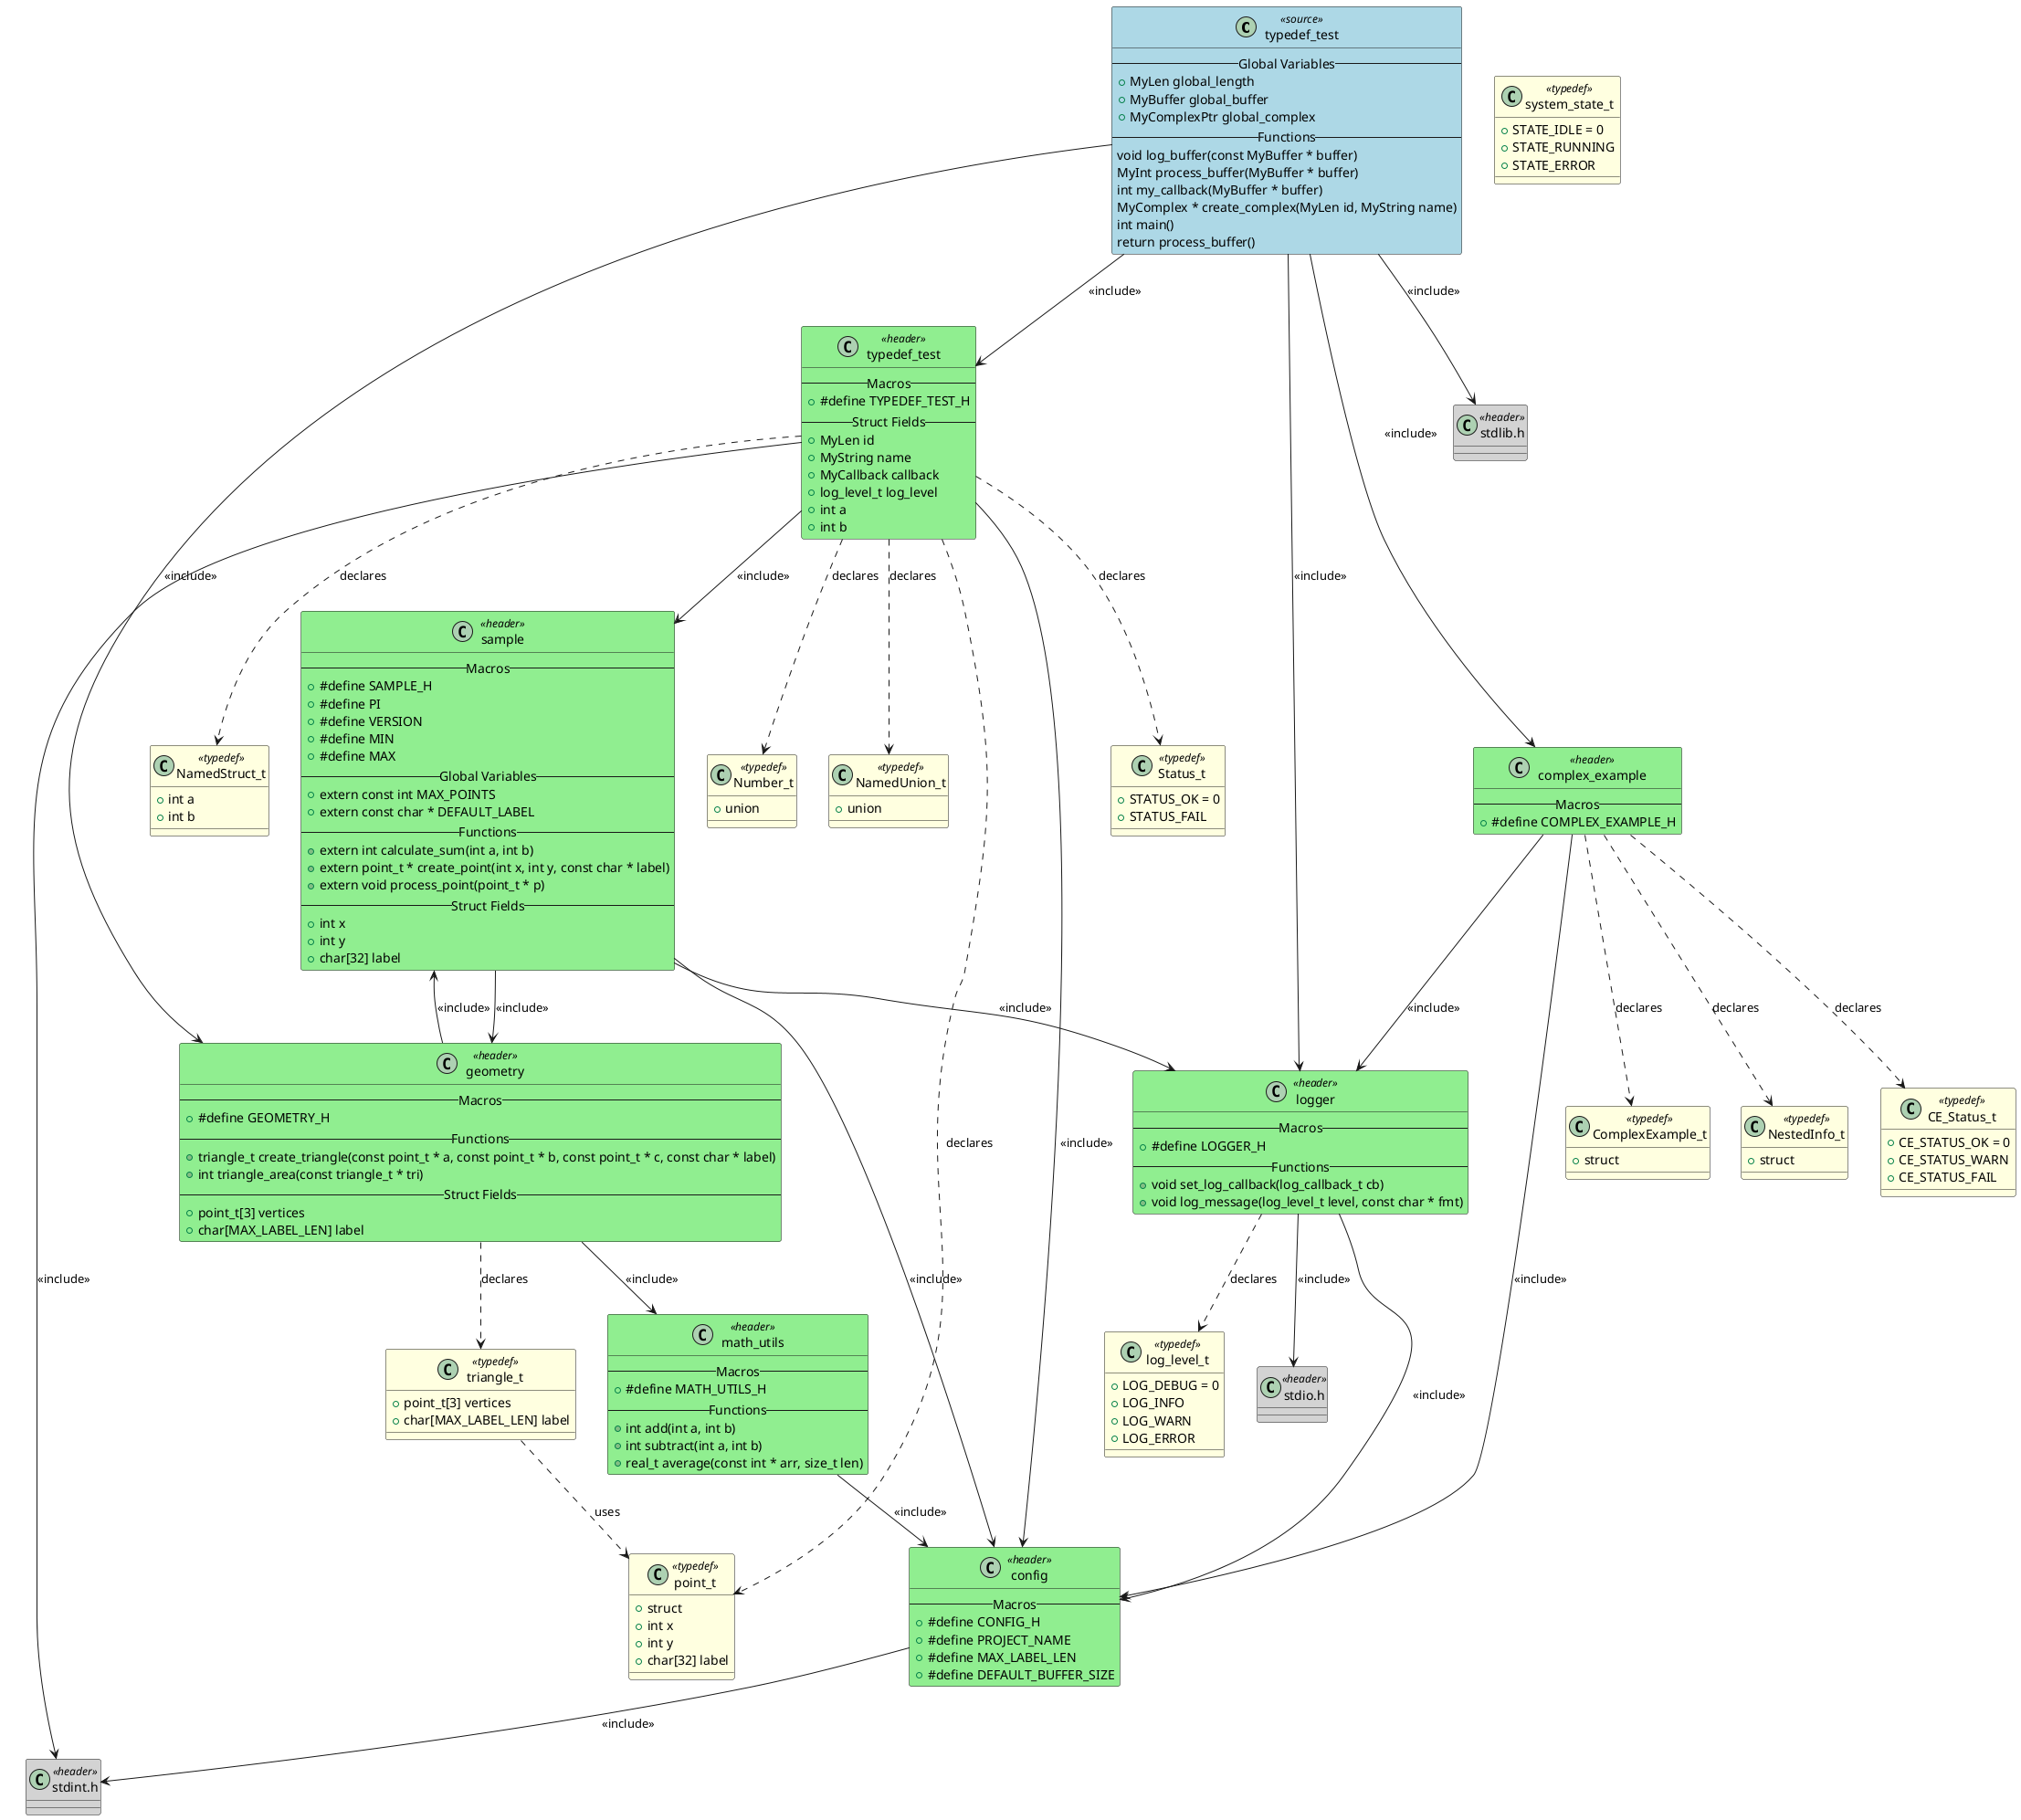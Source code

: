 @startuml typedef_test

class "typedef_test" as TYPEDEF_TEST <<source>> #LightBlue
{
    -- Global Variables --
    + MyLen global_length
    + MyBuffer global_buffer
    + MyComplexPtr global_complex
    -- Functions --
    void log_buffer(const MyBuffer * buffer)
    MyInt process_buffer(MyBuffer * buffer)
    int my_callback(MyBuffer * buffer)
    MyComplex * create_complex(MyLen id, MyString name)
    int main()
    return process_buffer()
}

class "typedef_test" as HEADER_TYPEDEF_TEST <<header>> #LightGreen
{
    -- Macros --
    + #define TYPEDEF_TEST_H
    -- Struct Fields --
    + MyLen id
    + MyString name
    + MyCallback callback
    + log_level_t log_level
    + int a
    + int b
}

class "complex_example" as HEADER_COMPLEX_EXAMPLE <<header>> #LightGreen
{
    -- Macros --
    + #define COMPLEX_EXAMPLE_H
}

class "geometry" as HEADER_GEOMETRY <<header>> #LightGreen
{
    -- Macros --
    + #define GEOMETRY_H
    -- Functions --
    + triangle_t create_triangle(const point_t * a, const point_t * b, const point_t * c, const char * label)
    + int triangle_area(const triangle_t * tri)
    -- Struct Fields --
    + point_t[3] vertices
    + char[MAX_LABEL_LEN] label
}

class "logger" as HEADER_LOGGER <<header>> #LightGreen
{
    -- Macros --
    + #define LOGGER_H
    -- Functions --
    + void set_log_callback(log_callback_t cb)
    + void log_message(log_level_t level, const char * fmt)
}

class "stdlib.h" as HEADER_STDLIB_H <<header>> #LightGray
{
}

class "sample" as HEADER_SAMPLE <<header>> #LightGreen
{
    -- Macros --
    + #define SAMPLE_H
    + #define PI
    + #define VERSION
    + #define MIN
    + #define MAX
    -- Global Variables --
    + extern const int MAX_POINTS
    + extern const char * DEFAULT_LABEL
    -- Functions --
    + extern int calculate_sum(int a, int b)
    + extern point_t * create_point(int x, int y, const char * label)
    + extern void process_point(point_t * p)
    -- Struct Fields --
    + int x
    + int y
    + char[32] label
}

class "config" as HEADER_CONFIG <<header>> #LightGreen
{
    -- Macros --
    + #define CONFIG_H
    + #define PROJECT_NAME
    + #define MAX_LABEL_LEN
    + #define DEFAULT_BUFFER_SIZE
}

class "stdint.h" as HEADER_STDINT_H <<header>> #LightGray
{
}

class "math_utils" as HEADER_MATH_UTILS <<header>> #LightGreen
{
    -- Macros --
    + #define MATH_UTILS_H
    -- Functions --
    + int add(int a, int b)
    + int subtract(int a, int b)
    + real_t average(const int * arr, size_t len)
}

class "stdio.h" as HEADER_STDIO_H <<header>> #LightGray
{
}

class "Status_t" as TYPEDEF_STATUS_T <<typedef>> #LightYellow
{
    + STATUS_OK = 0
    + STATUS_FAIL
}

class "Point_t" as TYPEDEF_POINT_T <<typedef>> #LightYellow
{
    + struct
}

class "NamedStruct_t" as TYPEDEF_NAMEDSTRUCT_T <<typedef>> #LightYellow
{
    + int a
    + int b
}

class "Number_t" as TYPEDEF_NUMBER_T <<typedef>> #LightYellow
{
    + union
}

class "NamedUnion_t" as TYPEDEF_NAMEDUNION_T <<typedef>> #LightYellow
{
    + union
}

class "point_t" as TYPEDEF_POINT_T <<typedef>> #LightYellow
{
    + int x
    + int y
    + char[32] label
}

class "system_state_t" as TYPEDEF_SYSTEM_STATE_T <<typedef>> #LightYellow
{
    + STATE_IDLE = 0
    + STATE_RUNNING
    + STATE_ERROR
}

class "triangle_t" as TYPEDEF_TRIANGLE_T <<typedef>> #LightYellow
{
    + point_t[3] vertices
    + char[MAX_LABEL_LEN] label
}

class "log_level_t" as TYPEDEF_LOG_LEVEL_T <<typedef>> #LightYellow
{
    + LOG_DEBUG = 0
    + LOG_INFO
    + LOG_WARN
    + LOG_ERROR
}

class "NestedInfo_t" as TYPEDEF_NESTEDINFO_T <<typedef>> #LightYellow
{
    + struct
}

class "CE_Status_t" as TYPEDEF_CE_STATUS_T <<typedef>> #LightYellow
{
    + CE_STATUS_OK = 0
    + CE_STATUS_WARN
    + CE_STATUS_FAIL
}

class "ComplexExample_t" as TYPEDEF_COMPLEXEXAMPLE_T <<typedef>> #LightYellow
{
    + struct
}

TYPEDEF_TEST --> HEADER_TYPEDEF_TEST : <<include>>
TYPEDEF_TEST --> HEADER_COMPLEX_EXAMPLE : <<include>>
TYPEDEF_TEST --> HEADER_GEOMETRY : <<include>>
TYPEDEF_TEST --> HEADER_LOGGER : <<include>>
TYPEDEF_TEST --> HEADER_STDLIB_H : <<include>>
HEADER_TYPEDEF_TEST --> HEADER_STDINT_H : <<include>>
HEADER_TYPEDEF_TEST --> HEADER_SAMPLE : <<include>>
HEADER_TYPEDEF_TEST --> HEADER_CONFIG : <<include>>
HEADER_COMPLEX_EXAMPLE --> HEADER_CONFIG : <<include>>
HEADER_COMPLEX_EXAMPLE --> HEADER_LOGGER : <<include>>
HEADER_GEOMETRY --> HEADER_SAMPLE : <<include>>
HEADER_GEOMETRY --> HEADER_MATH_UTILS : <<include>>
HEADER_LOGGER --> HEADER_STDIO_H : <<include>>
HEADER_LOGGER --> HEADER_CONFIG : <<include>>
HEADER_CONFIG --> HEADER_STDINT_H : <<include>>
HEADER_MATH_UTILS --> HEADER_CONFIG : <<include>>
HEADER_SAMPLE --> HEADER_CONFIG : <<include>>
HEADER_SAMPLE --> HEADER_GEOMETRY : <<include>>
HEADER_SAMPLE --> HEADER_LOGGER : <<include>>
HEADER_TYPEDEF_TEST ..> TYPEDEF_STATUS_T : declares
HEADER_TYPEDEF_TEST ..> TYPEDEF_POINT_T : declares
HEADER_TYPEDEF_TEST ..> TYPEDEF_NAMEDSTRUCT_T : declares
HEADER_TYPEDEF_TEST ..> TYPEDEF_NUMBER_T : declares
HEADER_TYPEDEF_TEST ..> TYPEDEF_NAMEDUNION_T : declares
HEADER_COMPLEX_EXAMPLE ..> TYPEDEF_NESTEDINFO_T : declares
HEADER_COMPLEX_EXAMPLE ..> TYPEDEF_CE_STATUS_T : declares
HEADER_COMPLEX_EXAMPLE ..> TYPEDEF_COMPLEXEXAMPLE_T : declares
HEADER_GEOMETRY ..> TYPEDEF_TRIANGLE_T : declares
HEADER_LOGGER ..> TYPEDEF_LOG_LEVEL_T : declares
TYPEDEF_TRIANGLE_T ..> TYPEDEF_POINT_T : uses

@enduml